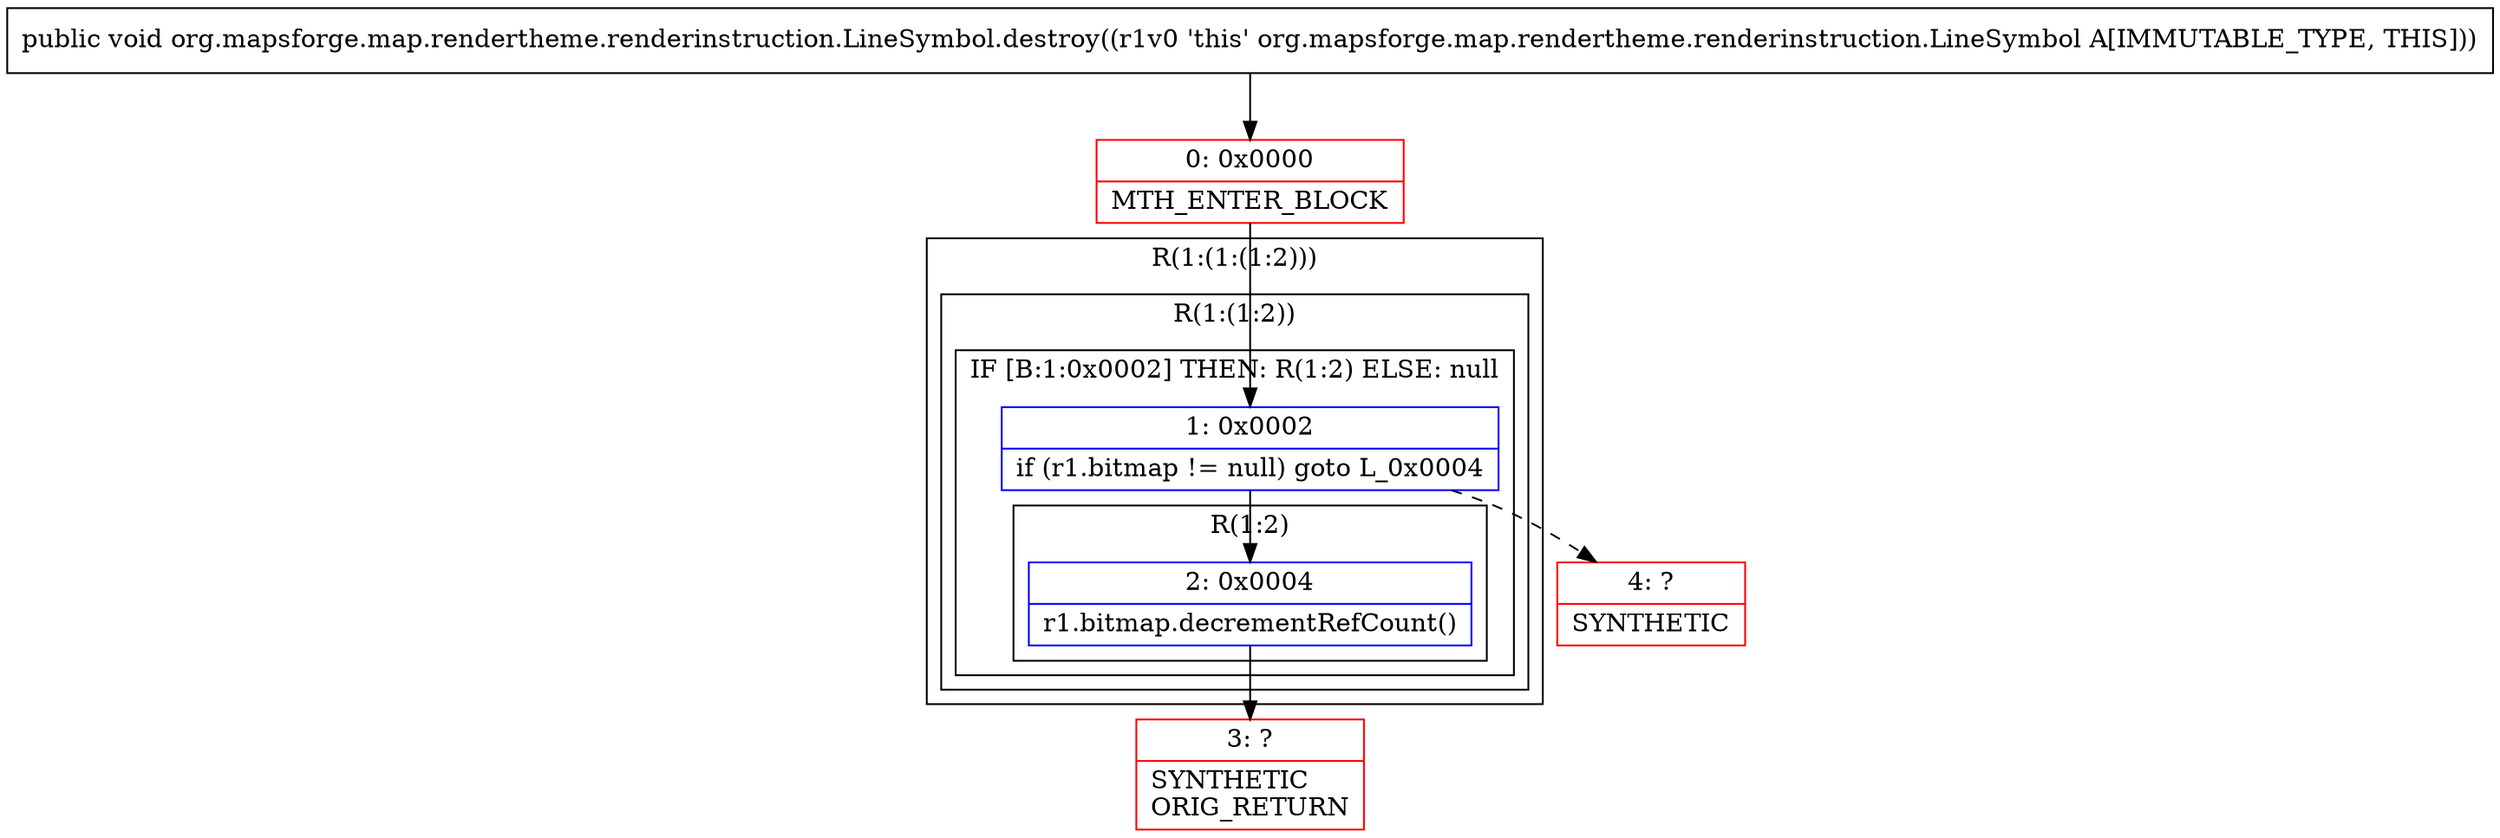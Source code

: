 digraph "CFG fororg.mapsforge.map.rendertheme.renderinstruction.LineSymbol.destroy()V" {
subgraph cluster_Region_1411079524 {
label = "R(1:(1:(1:2)))";
node [shape=record,color=blue];
subgraph cluster_Region_2102198119 {
label = "R(1:(1:2))";
node [shape=record,color=blue];
subgraph cluster_IfRegion_1675802468 {
label = "IF [B:1:0x0002] THEN: R(1:2) ELSE: null";
node [shape=record,color=blue];
Node_1 [shape=record,label="{1\:\ 0x0002|if (r1.bitmap != null) goto L_0x0004\l}"];
subgraph cluster_Region_1278863347 {
label = "R(1:2)";
node [shape=record,color=blue];
Node_2 [shape=record,label="{2\:\ 0x0004|r1.bitmap.decrementRefCount()\l}"];
}
}
}
}
Node_0 [shape=record,color=red,label="{0\:\ 0x0000|MTH_ENTER_BLOCK\l}"];
Node_3 [shape=record,color=red,label="{3\:\ ?|SYNTHETIC\lORIG_RETURN\l}"];
Node_4 [shape=record,color=red,label="{4\:\ ?|SYNTHETIC\l}"];
MethodNode[shape=record,label="{public void org.mapsforge.map.rendertheme.renderinstruction.LineSymbol.destroy((r1v0 'this' org.mapsforge.map.rendertheme.renderinstruction.LineSymbol A[IMMUTABLE_TYPE, THIS])) }"];
MethodNode -> Node_0;
Node_1 -> Node_2;
Node_1 -> Node_4[style=dashed];
Node_2 -> Node_3;
Node_0 -> Node_1;
}

